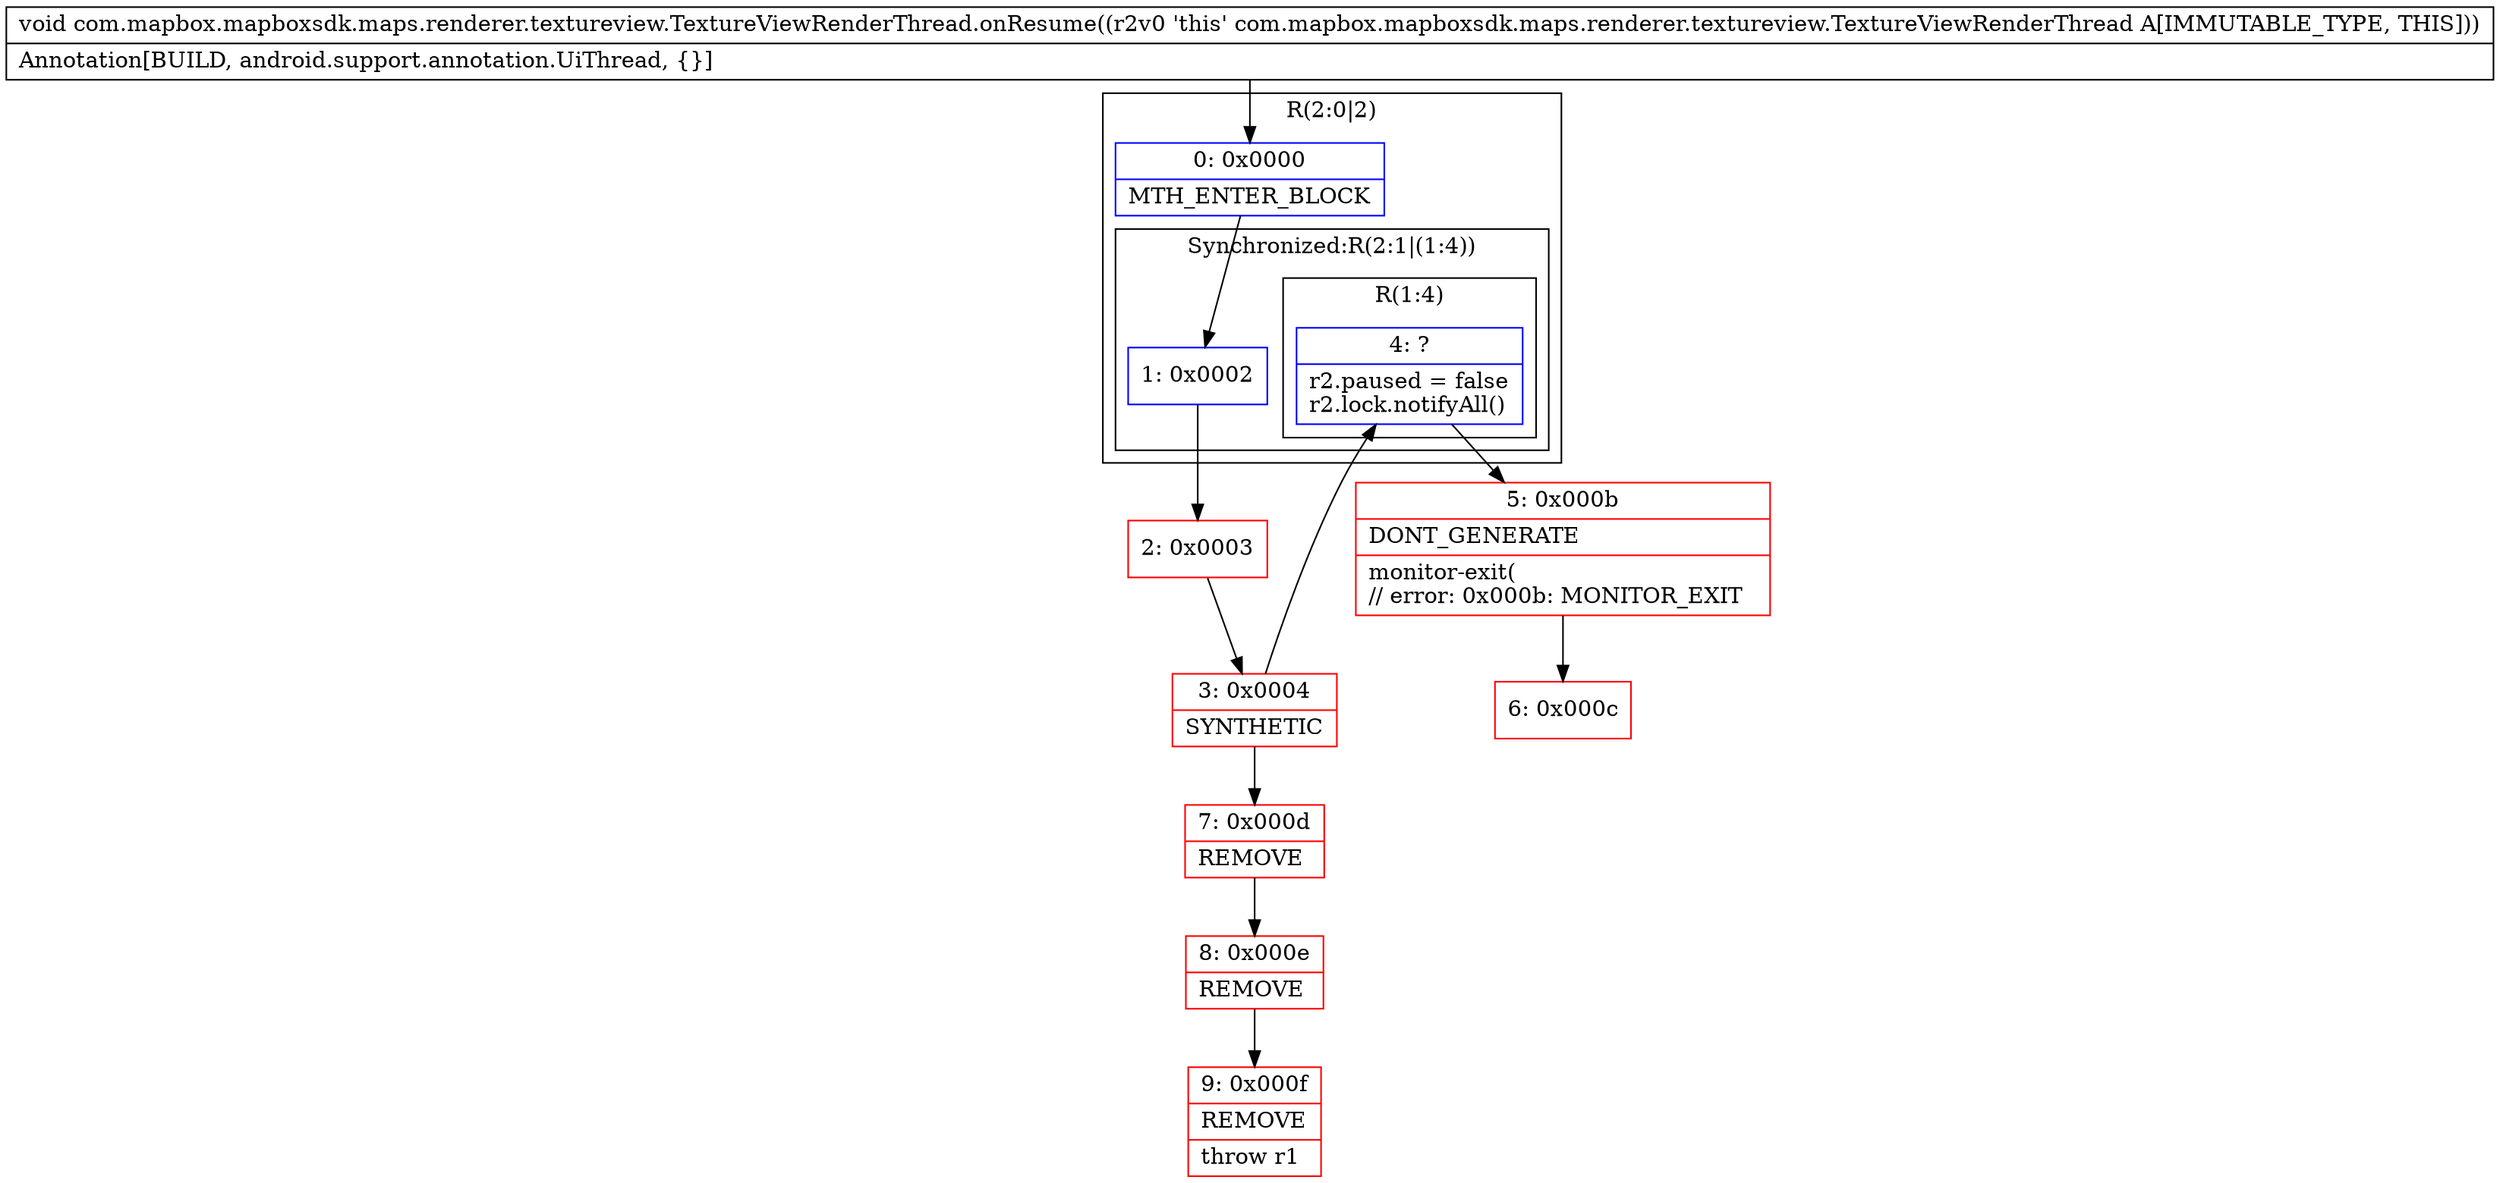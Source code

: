 digraph "CFG forcom.mapbox.mapboxsdk.maps.renderer.textureview.TextureViewRenderThread.onResume()V" {
subgraph cluster_Region_170676337 {
label = "R(2:0|2)";
node [shape=record,color=blue];
Node_0 [shape=record,label="{0\:\ 0x0000|MTH_ENTER_BLOCK\l}"];
subgraph cluster_SynchronizedRegion_2052419811 {
label = "Synchronized:R(2:1|(1:4))";
node [shape=record,color=blue];
Node_1 [shape=record,label="{1\:\ 0x0002}"];
subgraph cluster_Region_294830544 {
label = "R(1:4)";
node [shape=record,color=blue];
Node_4 [shape=record,label="{4\:\ ?|r2.paused = false\lr2.lock.notifyAll()\l}"];
}
}
}
Node_2 [shape=record,color=red,label="{2\:\ 0x0003}"];
Node_3 [shape=record,color=red,label="{3\:\ 0x0004|SYNTHETIC\l}"];
Node_5 [shape=record,color=red,label="{5\:\ 0x000b|DONT_GENERATE\l|monitor\-exit(\l\/\/ error: 0x000b: MONITOR_EXIT  \l}"];
Node_6 [shape=record,color=red,label="{6\:\ 0x000c}"];
Node_7 [shape=record,color=red,label="{7\:\ 0x000d|REMOVE\l}"];
Node_8 [shape=record,color=red,label="{8\:\ 0x000e|REMOVE\l}"];
Node_9 [shape=record,color=red,label="{9\:\ 0x000f|REMOVE\l|throw r1\l}"];
MethodNode[shape=record,label="{void com.mapbox.mapboxsdk.maps.renderer.textureview.TextureViewRenderThread.onResume((r2v0 'this' com.mapbox.mapboxsdk.maps.renderer.textureview.TextureViewRenderThread A[IMMUTABLE_TYPE, THIS]))  | Annotation[BUILD, android.support.annotation.UiThread, \{\}]\l}"];
MethodNode -> Node_0;
Node_0 -> Node_1;
Node_1 -> Node_2;
Node_4 -> Node_5;
Node_2 -> Node_3;
Node_3 -> Node_4;
Node_3 -> Node_7;
Node_5 -> Node_6;
Node_7 -> Node_8;
Node_8 -> Node_9;
}

